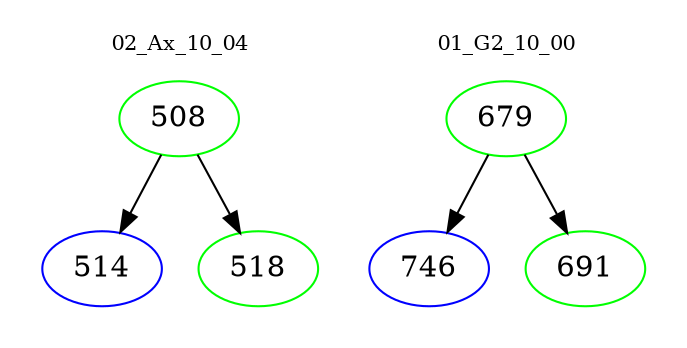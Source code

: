 digraph{
subgraph cluster_0 {
color = white
label = "02_Ax_10_04";
fontsize=10;
T0_508 [label="508", color="green"]
T0_508 -> T0_514 [color="black"]
T0_514 [label="514", color="blue"]
T0_508 -> T0_518 [color="black"]
T0_518 [label="518", color="green"]
}
subgraph cluster_1 {
color = white
label = "01_G2_10_00";
fontsize=10;
T1_679 [label="679", color="green"]
T1_679 -> T1_746 [color="black"]
T1_746 [label="746", color="blue"]
T1_679 -> T1_691 [color="black"]
T1_691 [label="691", color="green"]
}
}
